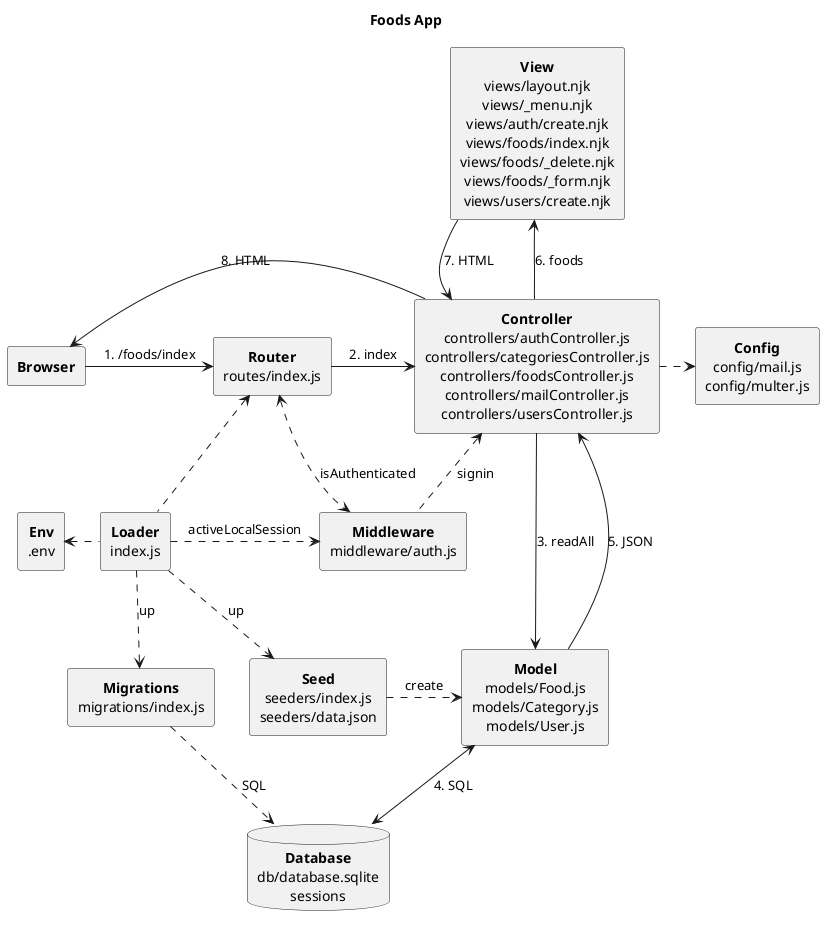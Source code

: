 @startuml
title Foods App
hide footbox
skinparam monochrome true
skinparam defaultTextAlignment center

rectangle Browser [
  <b>Browser
]
rectangle Loader [
  <b>Loader
  index.js
]
rectangle Env [
  <b>Env
  .env
]
rectangle Config [
  <b>Config
  config/mail.js
  config/multer.js
]
rectangle Middleware [
  <b>Middleware
  middleware/auth.js
]
rectangle Router [
  <b>Router
  routes/index.js
]
rectangle Controller [
  <b>Controller
  controllers/authController.js
  controllers/categoriesController.js
  controllers/foodsController.js
  controllers/mailController.js
  controllers/usersController.js
]
rectangle Model [
  <b>Model
  models/Food.js
  models/Category.js
  models/User.js
]
rectangle Seed [
  <b>Seed
  seeders/index.js
  seeders/data.json
]
rectangle Migration [
  <b>Migrations
  migrations/index.js
]
rectangle View [
  <b>View
  views/layout.njk
  views/_menu.njk
  views/auth/create.njk
  views/foods/index.njk
  views/foods/_delete.njk
  views/foods/_form.njk
  views/users/create.njk
]
database Database [
  <b>Database
  db/database.sqlite
  sessions
]

Browser -right-> Router: 1. /foods/index
Router -right-> Controller: 2. index
Router <.down.> Middleware: isAuthenticated
Middleware .up.> Controller: signin
Model -up-> Controller: 5. JSON
Controller -down-> Model: 3. readAll
Controller .right.> Config
Model <-down-> Database: 4. SQL
View -down-> Controller: 7. HTML
Controller -up-> View: 6. foods
Controller -left-> Browser : 8. HTML
Loader .up.> Router
Loader .down.> Seed: up
Loader .right.> Middleware: activeLocalSession
Loader .left.> Env
Seed .right.> Model: create
Migration ..> Database: SQL
Loader .down.> Migration: up
View -[hidden]- Controller
Migration -right[hidden]- Seed
Controller -left[hidden]- Browser
Seed -right[hidden]- Model
Seed -down[hidden]- Database

@enduml
